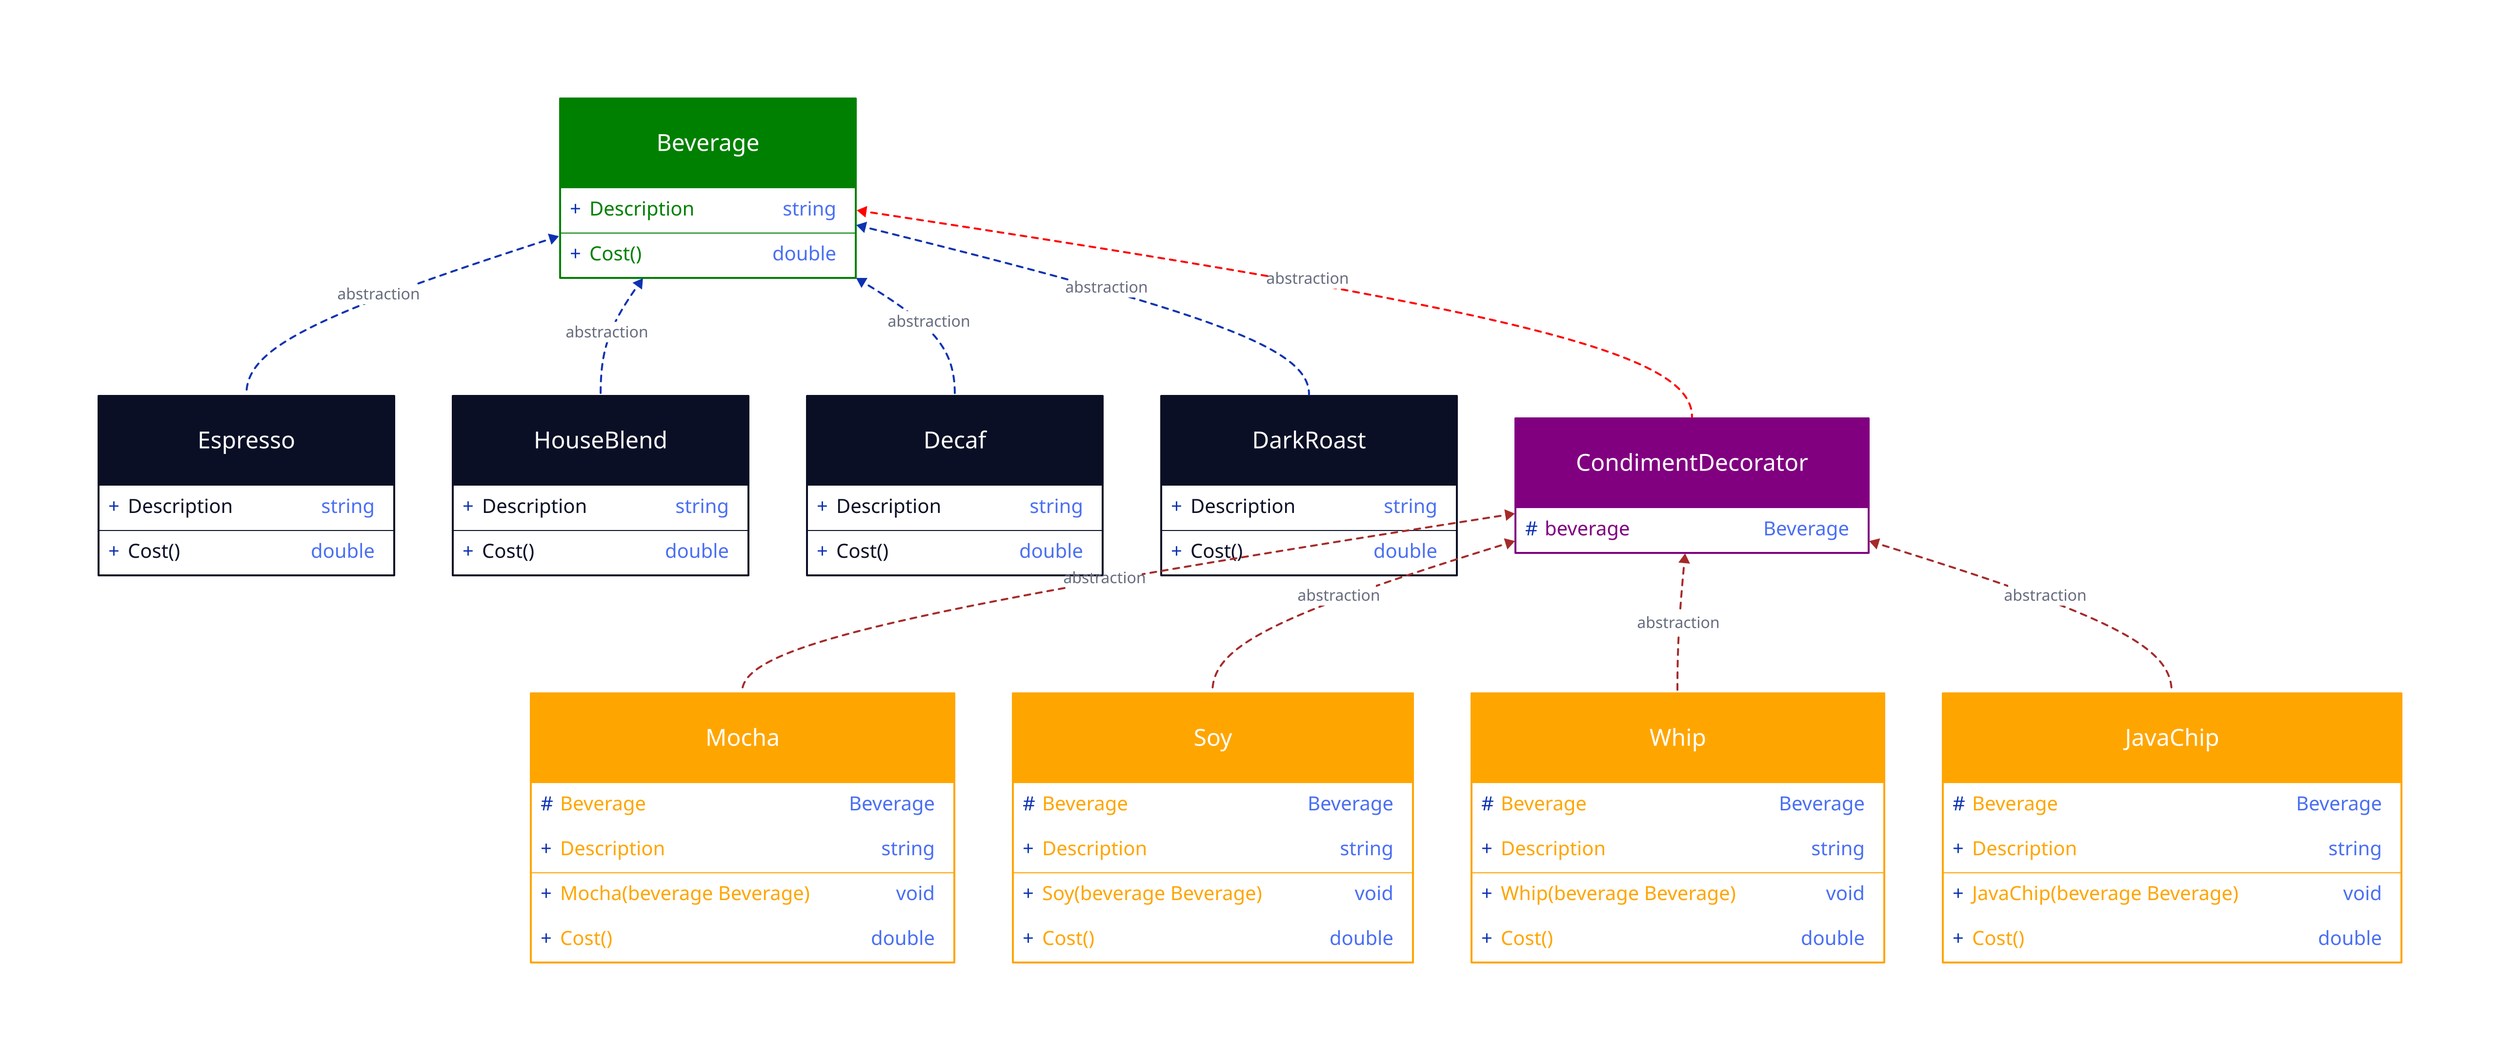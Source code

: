BeverageAbstractClass: Beverage {
  shape: class
  style: {
    fill: green
    italic: true
  }

  +Description: string
  +Cost(): double

}

Espresso: Espresso {
  shape: class

  +Description: string
  +Cost(): double
}

HouseBlend: HouseBlend {
  shape: class

  +Description: string
  +Cost(): double
}

DarkRoast: DarkRoast {
  shape: class

  +Description: string
  +Cost(): double
}

Decaf: Decaf {
  shape: class

  +Description: string
  +Cost(): double
}

CondimentDecorator: {
  shape: class
  style: {
    fill: purple
  }
  \#beverage: Beverage
}

Mocha: {
  shape: class
  style: {
    fill: orange
  }

  \#Beverage: Beverage
  +Mocha(beverage Beverage): void
  +Description: string
  +Cost(): double
}

Soy: {
  shape: class
  style: {
    fill: orange
  }

  +Soy(beverage Beverage): void
  \#Beverage: Beverage
  +Description: string
  +Cost(): double
}

Whip: {
  shape: class
  style: {
    fill: orange
  }
  \#Beverage: Beverage
  +Whip(beverage Beverage): void
  +Description: string
  +Cost(): double
}

JavaChip: {
  shape: class
  style: {
    fill: orange
  }

  \#Beverage: Beverage
  +JavaChip(beverage Beverage): void
  +Description: string
  +Cost(): double
}


direction: up
BeverageAbstractClass <- Espresso: abstraction {
  style: {
    italic: true
    stroke-dash: 3
  }
}

BeverageAbstractClass <- HouseBlend: abstraction {
  style: {
    italic: true
    stroke-dash: 3
  }
}

BeverageAbstractClass <- Decaf: abstraction {
  style: {
    italic: true
    stroke-dash: 3
  }
}

BeverageAbstractClass <- DarkRoast: abstraction {
  style: {
    italic: true
    stroke-dash: 3
  }
}

BeverageAbstractClass <- CondimentDecorator: abstraction {
  style: {
    italic: true
    stroke-dash: 3
    stroke: red
  }
}

CondimentDecorator <- Mocha: abstraction {
  style: {
    italic: true
    stroke-dash: 3
    stroke: brown
  }
}
CondimentDecorator <- Soy: abstraction {
  style: {
    italic: true
    stroke-dash: 3
    stroke: brown
  }
}
CondimentDecorator <- Whip: abstraction {
  style: {
    italic: true
    stroke-dash: 3
    stroke: brown
  }
}
CondimentDecorator <- JavaChip: abstraction {
  style: {
    italic: true
    stroke-dash: 3
    stroke: brown
  }
}
